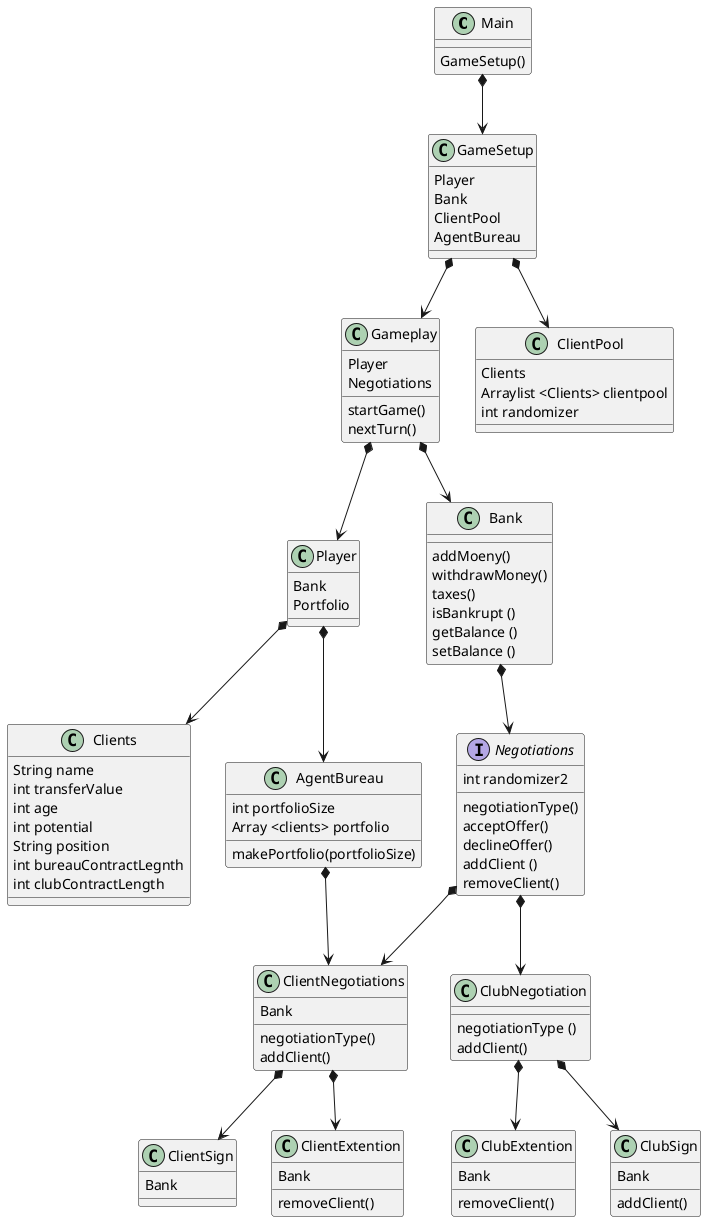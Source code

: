 @startuml
'https://plantuml.com/class-diagram

Main *--> GameSetup
GameSetup *--> Gameplay
GameSetup *--> ClientPool
Gameplay *--> Player
Gameplay *--> Bank
Bank *--> Negotiations
Negotiations *--> ClientNegotiations
Negotiations *--> ClubNegotiation
ClientNegotiations *--> ClientSign
ClientNegotiations *--> ClientExtention
ClubNegotiation *--> ClubExtention
ClubNegotiation *--> ClubSign
Player *--> Clients
Player *--> AgentBureau
AgentBureau *--> ClientNegotiations

class Main {
GameSetup()
}

class GameSetup{
Player
Bank
ClientPool
AgentBureau
}

class Gameplay {
Player
Negotiations
startGame()
nextTurn()
}
class Player {
Bank
Portfolio
}

class ClientPool {
Clients
Arraylist <Clients> clientpool
int randomizer
}


interface Negotiations{
negotiationType()
acceptOffer()
declineOffer()
addClient ()
removeClient()
int randomizer2

}

class ClientNegotiations{
negotiationType()
addClient()
Bank

}
class ClubNegotiation{
negotiationType ()
addClient()

}
class Bank{
addMoeny()
withdrawMoney()
taxes()
isBankrupt ()
getBalance ()
setBalance ()
}

class Clients{
String name
int transferValue
int age
int potential
String position
int bureauContractLegnth
int clubContractLength



}

class AgentBureau{
int portfolioSize
Array <clients> portfolio
makePortfolio(portfolioSize)


}
class ClientSign{
Bank
}

class ClientExtention{
Bank
removeClient()
}

class ClubSign{
Bank
addClient()
}

class ClubExtention{
removeClient()
Bank
}

@enduml